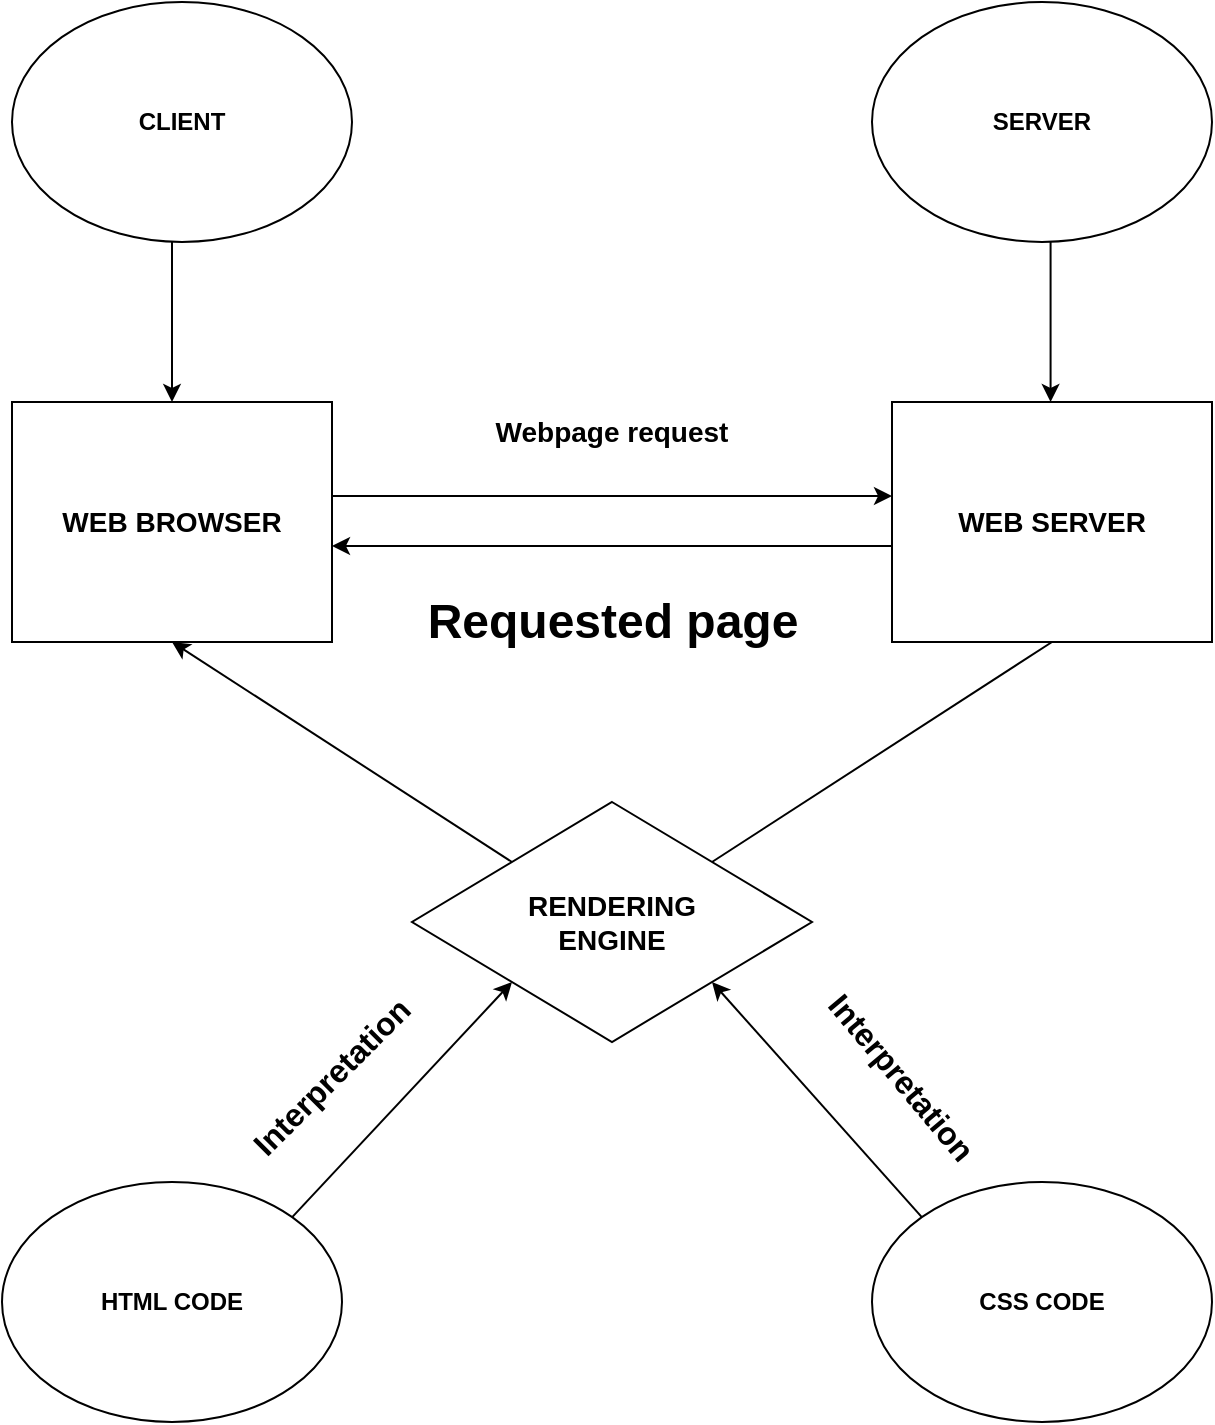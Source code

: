 <mxfile version="15.4.0" type="device"><diagram id="bY78RqWc4mHkysHesqT_" name="Page-1"><mxGraphModel dx="978" dy="806" grid="0" gridSize="10" guides="1" tooltips="1" connect="1" arrows="1" fold="1" page="1" pageScale="1" pageWidth="850" pageHeight="1100" math="0" shadow="0"><root><mxCell id="0"/><mxCell id="1" parent="0"/><mxCell id="ZEN-25jsz5987EOdPMMM-2" value="&lt;b&gt;SERVER&lt;/b&gt;" style="ellipse;whiteSpace=wrap;html=1;" parent="1" vertex="1"><mxGeometry x="550" y="120" width="170" height="120" as="geometry"/></mxCell><mxCell id="ZEN-25jsz5987EOdPMMM-8" style="edgeStyle=orthogonalEdgeStyle;rounded=0;orthogonalLoop=1;jettySize=auto;html=1;exitX=1;exitY=0.25;exitDx=0;exitDy=0;" parent="1" edge="1"><mxGeometry relative="1" as="geometry"><mxPoint x="280" y="357" as="sourcePoint"/><mxPoint x="560" y="367" as="targetPoint"/><Array as="points"><mxPoint x="280" y="367"/><mxPoint x="560" y="367"/></Array></mxGeometry></mxCell><mxCell id="ZEN-25jsz5987EOdPMMM-3" value="&lt;font style=&quot;font-size: 14px&quot;&gt;WEB BROWSER&lt;/font&gt;" style="rounded=0;whiteSpace=wrap;html=1;fontStyle=1" parent="1" vertex="1"><mxGeometry x="120" y="320" width="160" height="120" as="geometry"/></mxCell><mxCell id="ZEN-25jsz5987EOdPMMM-9" style="edgeStyle=orthogonalEdgeStyle;rounded=0;orthogonalLoop=1;jettySize=auto;html=1;exitX=0;exitY=0.75;exitDx=0;exitDy=0;" parent="1" edge="1"><mxGeometry relative="1" as="geometry"><mxPoint x="560" y="402" as="sourcePoint"/><mxPoint x="280" y="392" as="targetPoint"/><Array as="points"><mxPoint x="560" y="392"/><mxPoint x="280" y="392"/></Array></mxGeometry></mxCell><mxCell id="ZEN-25jsz5987EOdPMMM-4" value="&lt;font style=&quot;font-size: 14px&quot;&gt;WEB SERVER&lt;/font&gt;" style="rounded=0;whiteSpace=wrap;html=1;fontStyle=1" parent="1" vertex="1"><mxGeometry x="560" y="320" width="160" height="120" as="geometry"/></mxCell><mxCell id="ZEN-25jsz5987EOdPMMM-5" value="&lt;b&gt;CLIENT&lt;/b&gt;" style="ellipse;whiteSpace=wrap;html=1;" parent="1" vertex="1"><mxGeometry x="120" y="120" width="170" height="120" as="geometry"/></mxCell><mxCell id="ZEN-25jsz5987EOdPMMM-6" value="" style="endArrow=classic;html=1;entryX=0.5;entryY=0;entryDx=0;entryDy=0;" parent="1" target="ZEN-25jsz5987EOdPMMM-3" edge="1"><mxGeometry width="50" height="50" relative="1" as="geometry"><mxPoint x="200" y="240" as="sourcePoint"/><mxPoint x="250" y="190" as="targetPoint"/></mxGeometry></mxCell><mxCell id="ZEN-25jsz5987EOdPMMM-7" value="" style="endArrow=classic;html=1;entryX=0.5;entryY=0;entryDx=0;entryDy=0;" parent="1" edge="1"><mxGeometry width="50" height="50" relative="1" as="geometry"><mxPoint x="639.29" y="240" as="sourcePoint"/><mxPoint x="639.29" y="320" as="targetPoint"/></mxGeometry></mxCell><mxCell id="ZEN-25jsz5987EOdPMMM-10" value="&lt;font style=&quot;font-size: 14px&quot;&gt;Webpage request&lt;/font&gt;" style="text;html=1;strokeColor=none;fillColor=none;align=center;verticalAlign=middle;whiteSpace=wrap;rounded=0;fontStyle=1" parent="1" vertex="1"><mxGeometry x="340" y="310" width="160" height="50" as="geometry"/></mxCell><mxCell id="ZEN-25jsz5987EOdPMMM-11" value="&lt;font style=&quot;font-size: 14px&quot;&gt;RENDERING&lt;br&gt;&lt;/font&gt;&lt;div style=&quot;font-size: 14px&quot;&gt;&lt;font style=&quot;font-size: 14px&quot;&gt;ENGINE&lt;/font&gt;&lt;/div&gt;" style="rhombus;whiteSpace=wrap;html=1;fontStyle=1" parent="1" vertex="1"><mxGeometry x="320" y="520" width="200" height="120" as="geometry"/></mxCell><mxCell id="ZEN-25jsz5987EOdPMMM-13" value="" style="endArrow=classic;html=1;exitX=0;exitY=0;exitDx=0;exitDy=0;entryX=0.5;entryY=1;entryDx=0;entryDy=0;" parent="1" source="ZEN-25jsz5987EOdPMMM-11" target="ZEN-25jsz5987EOdPMMM-3" edge="1"><mxGeometry width="50" height="50" relative="1" as="geometry"><mxPoint x="360" y="500" as="sourcePoint"/><mxPoint x="410" y="450" as="targetPoint"/></mxGeometry></mxCell><mxCell id="XIt56ukTS-xbI2Zmx_WO-1" value="" style="endArrow=none;html=1;exitX=1;exitY=0;exitDx=0;exitDy=0;entryX=0.5;entryY=1;entryDx=0;entryDy=0;endFill=0;" edge="1" parent="1" source="ZEN-25jsz5987EOdPMMM-11" target="ZEN-25jsz5987EOdPMMM-4"><mxGeometry width="50" height="50" relative="1" as="geometry"><mxPoint x="470" y="550" as="sourcePoint"/><mxPoint x="300" y="440" as="targetPoint"/></mxGeometry></mxCell><mxCell id="XIt56ukTS-xbI2Zmx_WO-2" value="Requested page" style="text;strokeColor=none;fillColor=none;html=1;fontSize=24;fontStyle=1;verticalAlign=middle;align=center;" vertex="1" parent="1"><mxGeometry x="370" y="410" width="100" height="40" as="geometry"/></mxCell><mxCell id="XIt56ukTS-xbI2Zmx_WO-5" value="&lt;b&gt;HTML CODE&lt;/b&gt;" style="ellipse;whiteSpace=wrap;html=1;" vertex="1" parent="1"><mxGeometry x="115" y="710" width="170" height="120" as="geometry"/></mxCell><mxCell id="XIt56ukTS-xbI2Zmx_WO-6" value="&lt;b&gt;CSS CODE&lt;/b&gt;" style="ellipse;whiteSpace=wrap;html=1;" vertex="1" parent="1"><mxGeometry x="550" y="710" width="170" height="120" as="geometry"/></mxCell><mxCell id="XIt56ukTS-xbI2Zmx_WO-7" value="" style="endArrow=classic;html=1;exitX=1;exitY=0;exitDx=0;exitDy=0;entryX=0;entryY=1;entryDx=0;entryDy=0;" edge="1" parent="1" source="XIt56ukTS-xbI2Zmx_WO-5" target="ZEN-25jsz5987EOdPMMM-11"><mxGeometry width="50" height="50" relative="1" as="geometry"><mxPoint x="270" y="710" as="sourcePoint"/><mxPoint x="100" y="600" as="targetPoint"/></mxGeometry></mxCell><mxCell id="XIt56ukTS-xbI2Zmx_WO-8" value="" style="endArrow=classic;html=1;exitX=0;exitY=0;exitDx=0;exitDy=0;entryX=1;entryY=1;entryDx=0;entryDy=0;" edge="1" parent="1" source="XIt56ukTS-xbI2Zmx_WO-6" target="ZEN-25jsz5987EOdPMMM-11"><mxGeometry width="50" height="50" relative="1" as="geometry"><mxPoint x="590" y="700" as="sourcePoint"/><mxPoint x="420" y="590" as="targetPoint"/></mxGeometry></mxCell><mxCell id="XIt56ukTS-xbI2Zmx_WO-9" value="&lt;font style=&quot;font-size: 16px&quot;&gt;Interpretation&lt;br&gt;&lt;br&gt;&lt;/font&gt;" style="text;html=1;strokeColor=none;fillColor=none;align=center;verticalAlign=middle;whiteSpace=wrap;rounded=0;fontStyle=1;rotation=-45;" vertex="1" parent="1"><mxGeometry x="200" y="640" width="174.33" height="48.84" as="geometry"/></mxCell><mxCell id="XIt56ukTS-xbI2Zmx_WO-11" value="&lt;font style=&quot;font-size: 16px&quot;&gt;Interpretation&lt;br&gt;&lt;br&gt;&lt;/font&gt;" style="text;html=1;strokeColor=none;fillColor=none;align=center;verticalAlign=middle;whiteSpace=wrap;rounded=0;fontStyle=1;rotation=50;" vertex="1" parent="1"><mxGeometry x="470" y="640" width="174.33" height="48.84" as="geometry"/></mxCell></root></mxGraphModel></diagram></mxfile>